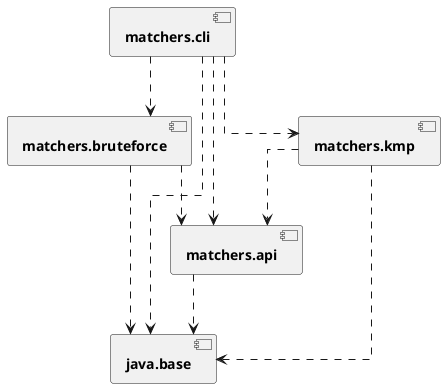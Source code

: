 @startuml

skinparam shadowing false
skinparam componentStyle uml2
skinparam linetype ortho
skinparam frame {
    borderColor Transparent
    backgroundColor Transparent
    fontColor Transparent
}

component "<b>java.base</b>" as javabase
component "<b>matchers.api</b>" as matchersapi
component "<b>matchers.bruteforce</b>" as matchersbruteforce
component "<b>matchers.kmp</b>" as matcherskmp
component "<b>matchers.cli</b>" as matcherscli

matcherscli ..> javabase
matcherscli ..> matchersapi
matcherscli ..> matchersbruteforce
matcherscli ..> matcherskmp

matchersapi ..> javabase

matchersbruteforce ..> javabase
matchersbruteforce ..> matchersapi

matcherskmp ..> javabase
matcherskmp ..> matchersapi

@enduml